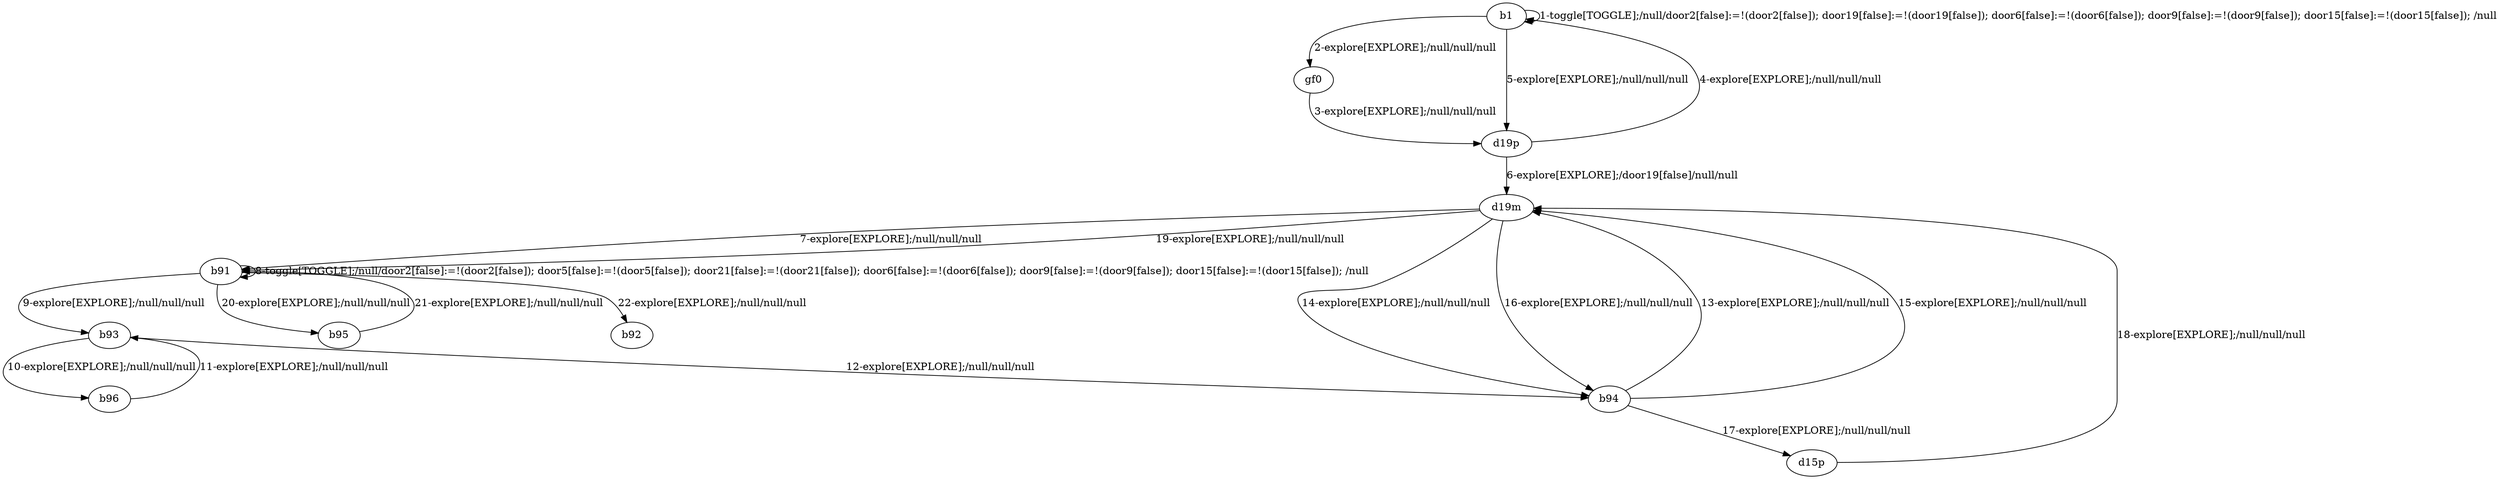 # Total number of goals covered by this test: 2
# b93 --> b94
# b91 --> b92

digraph g {
"b1" -> "b1" [label = "1-toggle[TOGGLE];/null/door2[false]:=!(door2[false]); door19[false]:=!(door19[false]); door6[false]:=!(door6[false]); door9[false]:=!(door9[false]); door15[false]:=!(door15[false]); /null"];
"b1" -> "gf0" [label = "2-explore[EXPLORE];/null/null/null"];
"gf0" -> "d19p" [label = "3-explore[EXPLORE];/null/null/null"];
"d19p" -> "b1" [label = "4-explore[EXPLORE];/null/null/null"];
"b1" -> "d19p" [label = "5-explore[EXPLORE];/null/null/null"];
"d19p" -> "d19m" [label = "6-explore[EXPLORE];/door19[false]/null/null"];
"d19m" -> "b91" [label = "7-explore[EXPLORE];/null/null/null"];
"b91" -> "b91" [label = "8-toggle[TOGGLE];/null/door2[false]:=!(door2[false]); door5[false]:=!(door5[false]); door21[false]:=!(door21[false]); door6[false]:=!(door6[false]); door9[false]:=!(door9[false]); door15[false]:=!(door15[false]); /null"];
"b91" -> "b93" [label = "9-explore[EXPLORE];/null/null/null"];
"b93" -> "b96" [label = "10-explore[EXPLORE];/null/null/null"];
"b96" -> "b93" [label = "11-explore[EXPLORE];/null/null/null"];
"b93" -> "b94" [label = "12-explore[EXPLORE];/null/null/null"];
"b94" -> "d19m" [label = "13-explore[EXPLORE];/null/null/null"];
"d19m" -> "b94" [label = "14-explore[EXPLORE];/null/null/null"];
"b94" -> "d19m" [label = "15-explore[EXPLORE];/null/null/null"];
"d19m" -> "b94" [label = "16-explore[EXPLORE];/null/null/null"];
"b94" -> "d15p" [label = "17-explore[EXPLORE];/null/null/null"];
"d15p" -> "d19m" [label = "18-explore[EXPLORE];/null/null/null"];
"d19m" -> "b91" [label = "19-explore[EXPLORE];/null/null/null"];
"b91" -> "b95" [label = "20-explore[EXPLORE];/null/null/null"];
"b95" -> "b91" [label = "21-explore[EXPLORE];/null/null/null"];
"b91" -> "b92" [label = "22-explore[EXPLORE];/null/null/null"];
}